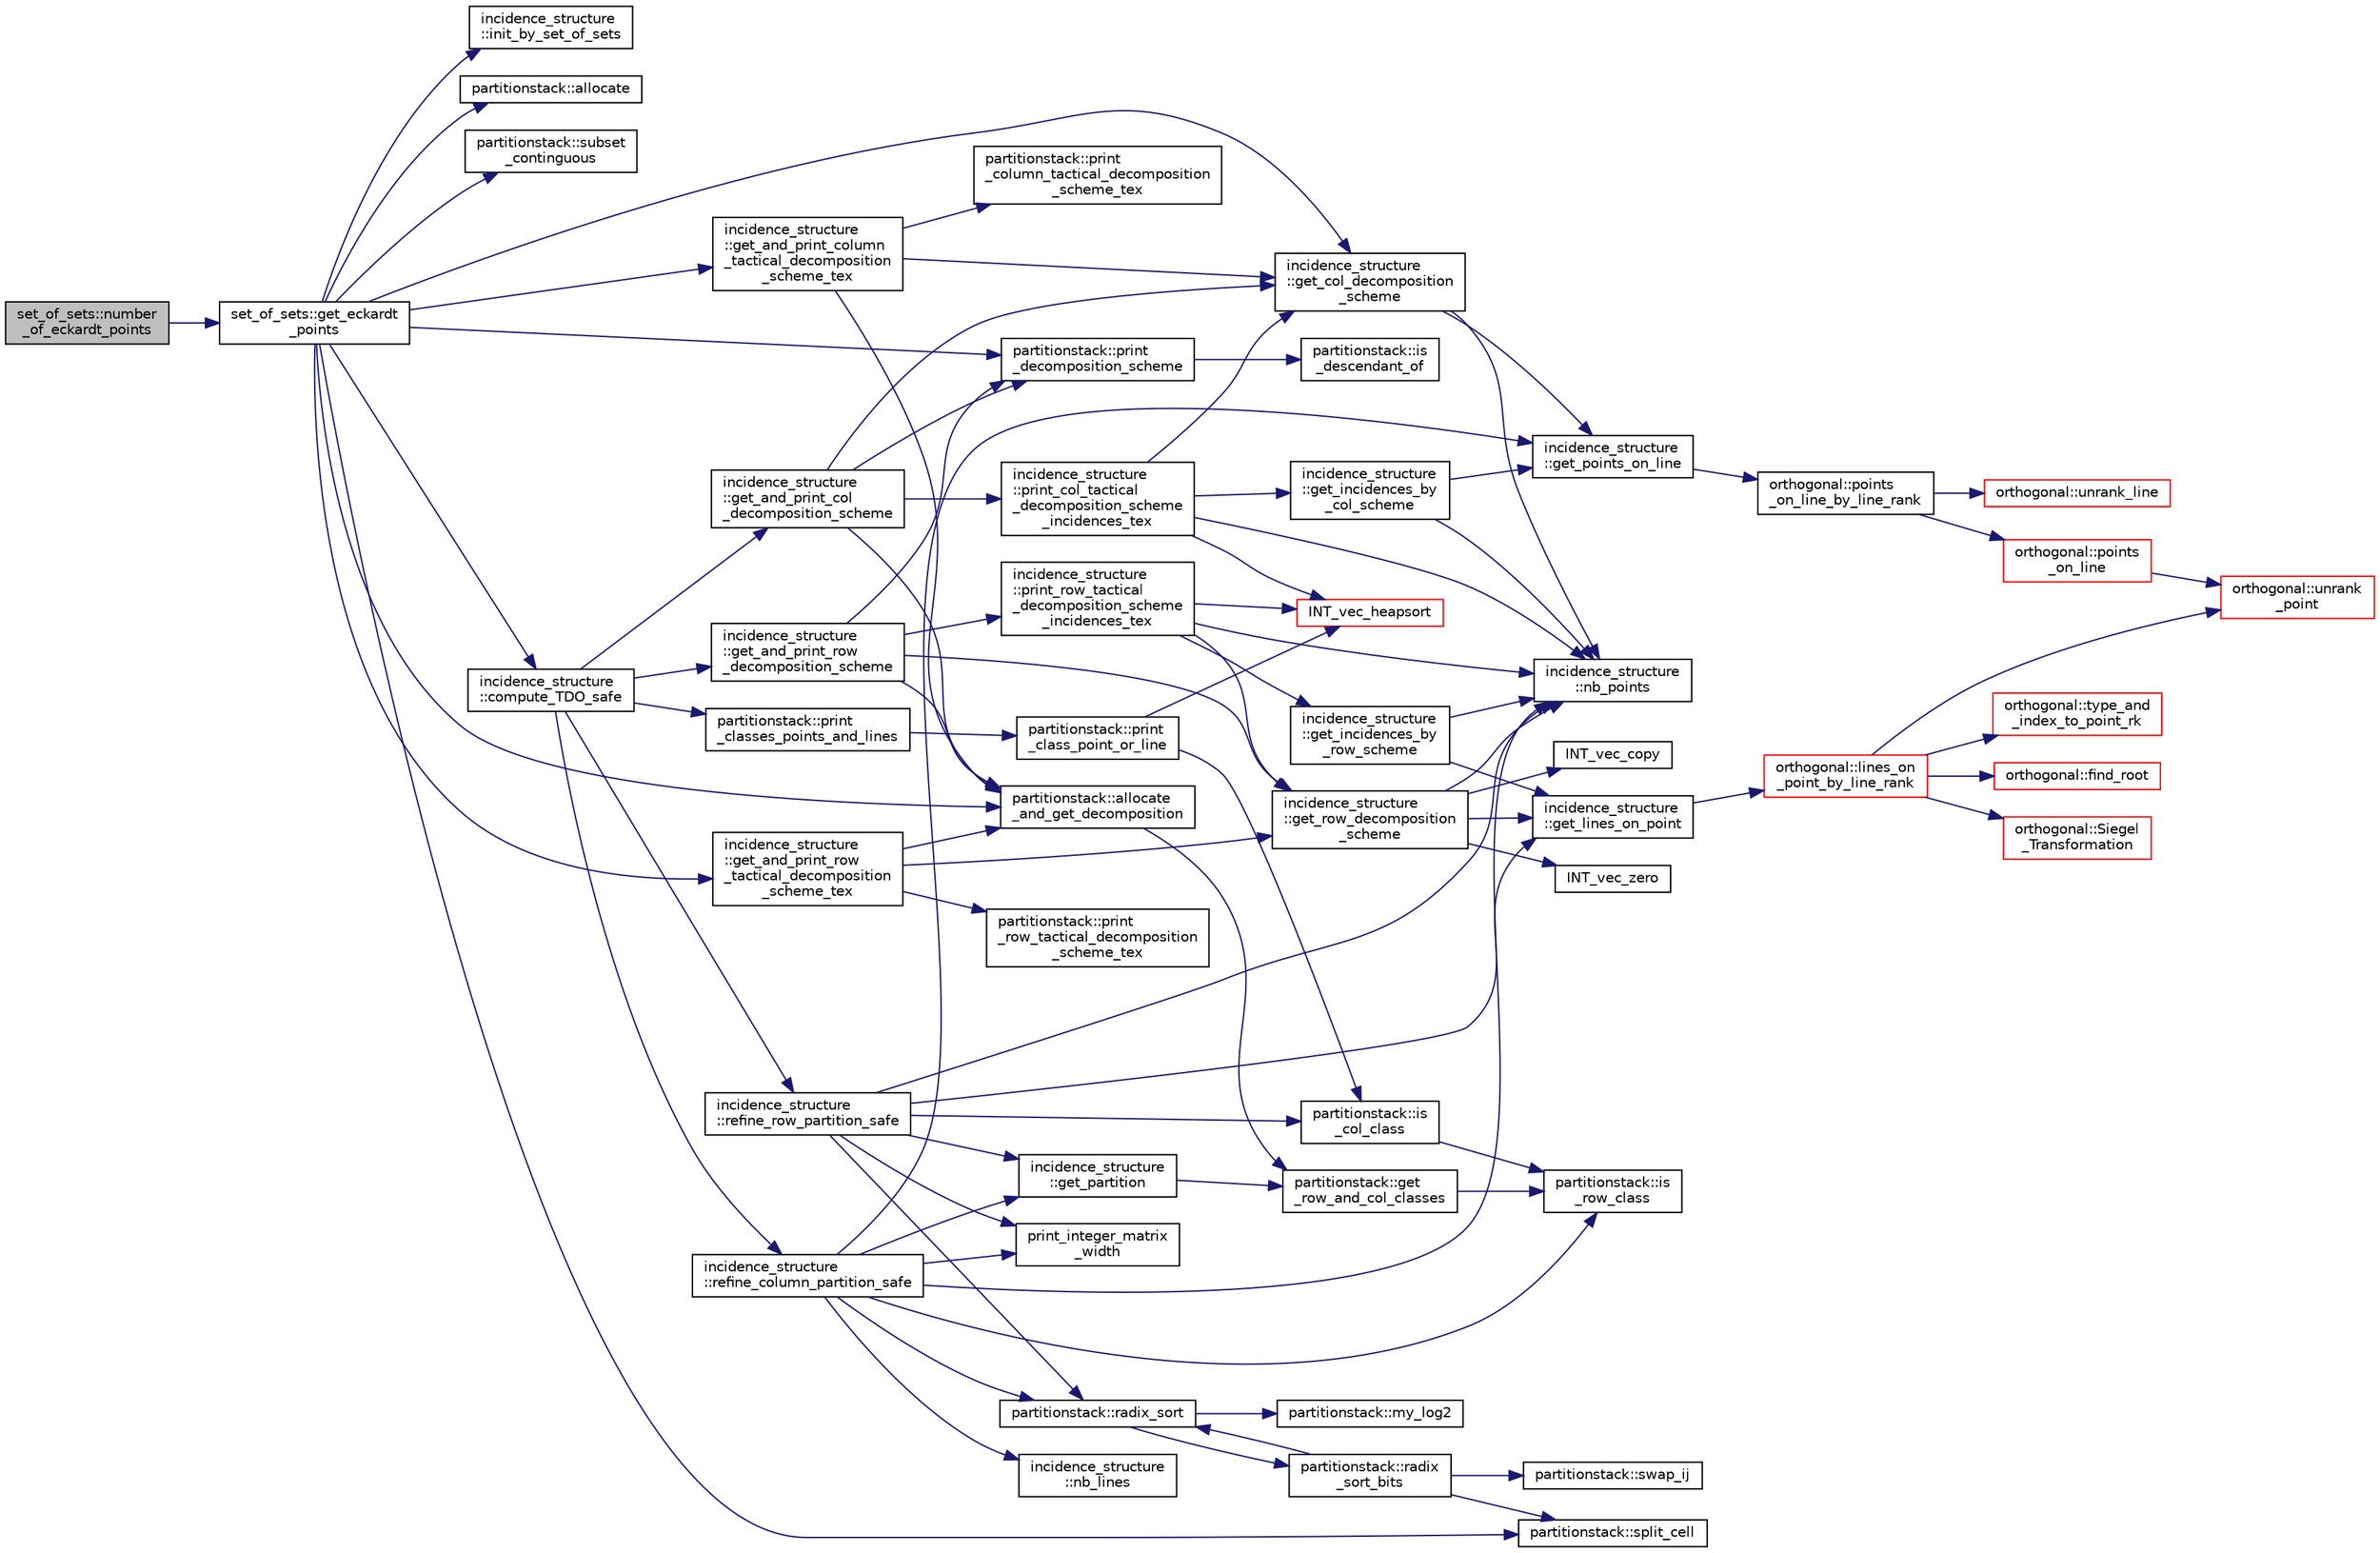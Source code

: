 digraph "set_of_sets::number_of_eckardt_points"
{
  edge [fontname="Helvetica",fontsize="10",labelfontname="Helvetica",labelfontsize="10"];
  node [fontname="Helvetica",fontsize="10",shape=record];
  rankdir="LR";
  Node588 [label="set_of_sets::number\l_of_eckardt_points",height=0.2,width=0.4,color="black", fillcolor="grey75", style="filled", fontcolor="black"];
  Node588 -> Node589 [color="midnightblue",fontsize="10",style="solid",fontname="Helvetica"];
  Node589 [label="set_of_sets::get_eckardt\l_points",height=0.2,width=0.4,color="black", fillcolor="white", style="filled",URL="$da/dd6/classset__of__sets.html#af6713e71ef5a1b7cc7892d78900166c4"];
  Node589 -> Node590 [color="midnightblue",fontsize="10",style="solid",fontname="Helvetica"];
  Node590 [label="incidence_structure\l::init_by_set_of_sets",height=0.2,width=0.4,color="black", fillcolor="white", style="filled",URL="$da/d8a/classincidence__structure.html#a2368467b546b6df7fa3d529dd7e8ec97"];
  Node589 -> Node591 [color="midnightblue",fontsize="10",style="solid",fontname="Helvetica"];
  Node591 [label="partitionstack::allocate",height=0.2,width=0.4,color="black", fillcolor="white", style="filled",URL="$d3/d87/classpartitionstack.html#a8ff49c4bd001383eb1f9f0d9bbb01c05"];
  Node589 -> Node592 [color="midnightblue",fontsize="10",style="solid",fontname="Helvetica"];
  Node592 [label="partitionstack::subset\l_continguous",height=0.2,width=0.4,color="black", fillcolor="white", style="filled",URL="$d3/d87/classpartitionstack.html#a9a58475ddfa123b384ff187b290fa37c"];
  Node589 -> Node593 [color="midnightblue",fontsize="10",style="solid",fontname="Helvetica"];
  Node593 [label="partitionstack::split_cell",height=0.2,width=0.4,color="black", fillcolor="white", style="filled",URL="$d3/d87/classpartitionstack.html#aafceac783d21309e491df61254f41244"];
  Node589 -> Node594 [color="midnightblue",fontsize="10",style="solid",fontname="Helvetica"];
  Node594 [label="incidence_structure\l::compute_TDO_safe",height=0.2,width=0.4,color="black", fillcolor="white", style="filled",URL="$da/d8a/classincidence__structure.html#ab1409e71c4b6855e49edfd3526644202"];
  Node594 -> Node595 [color="midnightblue",fontsize="10",style="solid",fontname="Helvetica"];
  Node595 [label="incidence_structure\l::refine_column_partition_safe",height=0.2,width=0.4,color="black", fillcolor="white", style="filled",URL="$da/d8a/classincidence__structure.html#a958f8ddce2d53753adb1df588bf0e721"];
  Node595 -> Node596 [color="midnightblue",fontsize="10",style="solid",fontname="Helvetica"];
  Node596 [label="incidence_structure\l::get_partition",height=0.2,width=0.4,color="black", fillcolor="white", style="filled",URL="$da/d8a/classincidence__structure.html#a15f287785f85f3c6098dae8ec80a0ccd"];
  Node596 -> Node597 [color="midnightblue",fontsize="10",style="solid",fontname="Helvetica"];
  Node597 [label="partitionstack::get\l_row_and_col_classes",height=0.2,width=0.4,color="black", fillcolor="white", style="filled",URL="$d3/d87/classpartitionstack.html#a127a6965905c3f08c50ee09a100cb465"];
  Node597 -> Node598 [color="midnightblue",fontsize="10",style="solid",fontname="Helvetica"];
  Node598 [label="partitionstack::is\l_row_class",height=0.2,width=0.4,color="black", fillcolor="white", style="filled",URL="$d3/d87/classpartitionstack.html#ad8497b40f1c327d3eb2fb2b993d88bb7"];
  Node595 -> Node599 [color="midnightblue",fontsize="10",style="solid",fontname="Helvetica"];
  Node599 [label="incidence_structure\l::nb_points",height=0.2,width=0.4,color="black", fillcolor="white", style="filled",URL="$da/d8a/classincidence__structure.html#aff5f6bfdc7470e73082ee6faacf0af64"];
  Node595 -> Node600 [color="midnightblue",fontsize="10",style="solid",fontname="Helvetica"];
  Node600 [label="incidence_structure\l::nb_lines",height=0.2,width=0.4,color="black", fillcolor="white", style="filled",URL="$da/d8a/classincidence__structure.html#a9ffac61340b2a03f31f1cc366d5a7b79"];
  Node595 -> Node601 [color="midnightblue",fontsize="10",style="solid",fontname="Helvetica"];
  Node601 [label="incidence_structure\l::get_points_on_line",height=0.2,width=0.4,color="black", fillcolor="white", style="filled",URL="$da/d8a/classincidence__structure.html#a1baf0d372125123bf55d27dacc720bda"];
  Node601 -> Node602 [color="midnightblue",fontsize="10",style="solid",fontname="Helvetica"];
  Node602 [label="orthogonal::points\l_on_line_by_line_rank",height=0.2,width=0.4,color="black", fillcolor="white", style="filled",URL="$d7/daa/classorthogonal.html#aec3f511b69d0a28340f93d6f904c5daa"];
  Node602 -> Node603 [color="midnightblue",fontsize="10",style="solid",fontname="Helvetica"];
  Node603 [label="orthogonal::unrank_line",height=0.2,width=0.4,color="red", fillcolor="white", style="filled",URL="$d7/daa/classorthogonal.html#a27fec576f6e11b80dd4503fa3cf7611e"];
  Node602 -> Node726 [color="midnightblue",fontsize="10",style="solid",fontname="Helvetica"];
  Node726 [label="orthogonal::points\l_on_line",height=0.2,width=0.4,color="red", fillcolor="white", style="filled",URL="$d7/daa/classorthogonal.html#afe1cc564902cc557d4d4d2ff85ee6839"];
  Node726 -> Node609 [color="midnightblue",fontsize="10",style="solid",fontname="Helvetica"];
  Node609 [label="orthogonal::unrank\l_point",height=0.2,width=0.4,color="red", fillcolor="white", style="filled",URL="$d7/daa/classorthogonal.html#ab655117100f7c66c19817b84ac5ac0a0"];
  Node595 -> Node706 [color="midnightblue",fontsize="10",style="solid",fontname="Helvetica"];
  Node706 [label="print_integer_matrix\l_width",height=0.2,width=0.4,color="black", fillcolor="white", style="filled",URL="$d5/db4/io__and__os_8h.html#aa78f3e73fc2179251bd15adbcc31573f"];
  Node595 -> Node598 [color="midnightblue",fontsize="10",style="solid",fontname="Helvetica"];
  Node595 -> Node728 [color="midnightblue",fontsize="10",style="solid",fontname="Helvetica"];
  Node728 [label="partitionstack::radix_sort",height=0.2,width=0.4,color="black", fillcolor="white", style="filled",URL="$d3/d87/classpartitionstack.html#a9ab564e8289467768e46fea7d6f8711e"];
  Node728 -> Node729 [color="midnightblue",fontsize="10",style="solid",fontname="Helvetica"];
  Node729 [label="partitionstack::my_log2",height=0.2,width=0.4,color="black", fillcolor="white", style="filled",URL="$d3/d87/classpartitionstack.html#a9dbf8975a2c5a2701e8c8b94d6ee7d5e"];
  Node728 -> Node730 [color="midnightblue",fontsize="10",style="solid",fontname="Helvetica"];
  Node730 [label="partitionstack::radix\l_sort_bits",height=0.2,width=0.4,color="black", fillcolor="white", style="filled",URL="$d3/d87/classpartitionstack.html#a378eaab913db223d678a086f372ad81d"];
  Node730 -> Node728 [color="midnightblue",fontsize="10",style="solid",fontname="Helvetica"];
  Node730 -> Node731 [color="midnightblue",fontsize="10",style="solid",fontname="Helvetica"];
  Node731 [label="partitionstack::swap_ij",height=0.2,width=0.4,color="black", fillcolor="white", style="filled",URL="$d3/d87/classpartitionstack.html#a9b1d34fca91b9736a27af68df0723d6f"];
  Node730 -> Node593 [color="midnightblue",fontsize="10",style="solid",fontname="Helvetica"];
  Node594 -> Node732 [color="midnightblue",fontsize="10",style="solid",fontname="Helvetica"];
  Node732 [label="incidence_structure\l::refine_row_partition_safe",height=0.2,width=0.4,color="black", fillcolor="white", style="filled",URL="$da/d8a/classincidence__structure.html#ae84b2dc0f1a0cd1f9acfadcae21e3745"];
  Node732 -> Node596 [color="midnightblue",fontsize="10",style="solid",fontname="Helvetica"];
  Node732 -> Node599 [color="midnightblue",fontsize="10",style="solid",fontname="Helvetica"];
  Node732 -> Node733 [color="midnightblue",fontsize="10",style="solid",fontname="Helvetica"];
  Node733 [label="incidence_structure\l::get_lines_on_point",height=0.2,width=0.4,color="black", fillcolor="white", style="filled",URL="$da/d8a/classincidence__structure.html#a09148fd9478525b4a65c8e44833d1861"];
  Node733 -> Node734 [color="midnightblue",fontsize="10",style="solid",fontname="Helvetica"];
  Node734 [label="orthogonal::lines_on\l_point_by_line_rank",height=0.2,width=0.4,color="red", fillcolor="white", style="filled",URL="$d7/daa/classorthogonal.html#adc21874b6da3cd3585c704994fb538aa"];
  Node734 -> Node606 [color="midnightblue",fontsize="10",style="solid",fontname="Helvetica"];
  Node606 [label="orthogonal::type_and\l_index_to_point_rk",height=0.2,width=0.4,color="red", fillcolor="white", style="filled",URL="$d7/daa/classorthogonal.html#a319ef460cdfe3247d336c3fb482901eb"];
  Node734 -> Node609 [color="midnightblue",fontsize="10",style="solid",fontname="Helvetica"];
  Node734 -> Node735 [color="midnightblue",fontsize="10",style="solid",fontname="Helvetica"];
  Node735 [label="orthogonal::find_root",height=0.2,width=0.4,color="red", fillcolor="white", style="filled",URL="$d7/daa/classorthogonal.html#a7cad6e763a1f49ab5e372a26f5cdf247"];
  Node734 -> Node690 [color="midnightblue",fontsize="10",style="solid",fontname="Helvetica"];
  Node690 [label="orthogonal::Siegel\l_Transformation",height=0.2,width=0.4,color="red", fillcolor="white", style="filled",URL="$d7/daa/classorthogonal.html#a27258e68c99323ac8de66fedbe565a3d"];
  Node732 -> Node706 [color="midnightblue",fontsize="10",style="solid",fontname="Helvetica"];
  Node732 -> Node812 [color="midnightblue",fontsize="10",style="solid",fontname="Helvetica"];
  Node812 [label="partitionstack::is\l_col_class",height=0.2,width=0.4,color="black", fillcolor="white", style="filled",URL="$d3/d87/classpartitionstack.html#a9dbd980faea7ce40bebd3cf4b843bc63"];
  Node812 -> Node598 [color="midnightblue",fontsize="10",style="solid",fontname="Helvetica"];
  Node732 -> Node728 [color="midnightblue",fontsize="10",style="solid",fontname="Helvetica"];
  Node594 -> Node813 [color="midnightblue",fontsize="10",style="solid",fontname="Helvetica"];
  Node813 [label="incidence_structure\l::get_and_print_col\l_decomposition_scheme",height=0.2,width=0.4,color="black", fillcolor="white", style="filled",URL="$da/d8a/classincidence__structure.html#a0c51e7224f51f1434025ff6d8a10522c"];
  Node813 -> Node814 [color="midnightblue",fontsize="10",style="solid",fontname="Helvetica"];
  Node814 [label="partitionstack::allocate\l_and_get_decomposition",height=0.2,width=0.4,color="black", fillcolor="white", style="filled",URL="$d3/d87/classpartitionstack.html#a3cd13923b18c41d37259ed943f331208"];
  Node814 -> Node597 [color="midnightblue",fontsize="10",style="solid",fontname="Helvetica"];
  Node813 -> Node815 [color="midnightblue",fontsize="10",style="solid",fontname="Helvetica"];
  Node815 [label="incidence_structure\l::get_col_decomposition\l_scheme",height=0.2,width=0.4,color="black", fillcolor="white", style="filled",URL="$da/d8a/classincidence__structure.html#a576b9add81a037a3d8f566ce28541673"];
  Node815 -> Node599 [color="midnightblue",fontsize="10",style="solid",fontname="Helvetica"];
  Node815 -> Node601 [color="midnightblue",fontsize="10",style="solid",fontname="Helvetica"];
  Node813 -> Node816 [color="midnightblue",fontsize="10",style="solid",fontname="Helvetica"];
  Node816 [label="partitionstack::print\l_decomposition_scheme",height=0.2,width=0.4,color="black", fillcolor="white", style="filled",URL="$d3/d87/classpartitionstack.html#a988c07dc47753333f43dfc393f86f3f7"];
  Node816 -> Node817 [color="midnightblue",fontsize="10",style="solid",fontname="Helvetica"];
  Node817 [label="partitionstack::is\l_descendant_of",height=0.2,width=0.4,color="black", fillcolor="white", style="filled",URL="$d3/d87/classpartitionstack.html#ad5185008e6077511fc180402530e0cc7"];
  Node813 -> Node818 [color="midnightblue",fontsize="10",style="solid",fontname="Helvetica"];
  Node818 [label="incidence_structure\l::print_col_tactical\l_decomposition_scheme\l_incidences_tex",height=0.2,width=0.4,color="black", fillcolor="white", style="filled",URL="$da/d8a/classincidence__structure.html#a56e24435baf9162d6c00080972b49b2c"];
  Node818 -> Node815 [color="midnightblue",fontsize="10",style="solid",fontname="Helvetica"];
  Node818 -> Node819 [color="midnightblue",fontsize="10",style="solid",fontname="Helvetica"];
  Node819 [label="incidence_structure\l::get_incidences_by\l_col_scheme",height=0.2,width=0.4,color="black", fillcolor="white", style="filled",URL="$da/d8a/classincidence__structure.html#adacdd5e58318775f9d3049cbdf47c9ad"];
  Node819 -> Node599 [color="midnightblue",fontsize="10",style="solid",fontname="Helvetica"];
  Node819 -> Node601 [color="midnightblue",fontsize="10",style="solid",fontname="Helvetica"];
  Node818 -> Node599 [color="midnightblue",fontsize="10",style="solid",fontname="Helvetica"];
  Node818 -> Node820 [color="midnightblue",fontsize="10",style="solid",fontname="Helvetica"];
  Node820 [label="INT_vec_heapsort",height=0.2,width=0.4,color="red", fillcolor="white", style="filled",URL="$d5/de2/foundations_2data__structures_2data__structures_8h.html#a3590ad9987f801fbfc94634300182f39"];
  Node594 -> Node824 [color="midnightblue",fontsize="10",style="solid",fontname="Helvetica"];
  Node824 [label="partitionstack::print\l_classes_points_and_lines",height=0.2,width=0.4,color="black", fillcolor="white", style="filled",URL="$d3/d87/classpartitionstack.html#aaed3f1a7bffbbdaf5fa9d20ef86b87b1"];
  Node824 -> Node825 [color="midnightblue",fontsize="10",style="solid",fontname="Helvetica"];
  Node825 [label="partitionstack::print\l_class_point_or_line",height=0.2,width=0.4,color="black", fillcolor="white", style="filled",URL="$d3/d87/classpartitionstack.html#adea8d0eebaf0b53a74f2fcdf1e63e31d"];
  Node825 -> Node812 [color="midnightblue",fontsize="10",style="solid",fontname="Helvetica"];
  Node825 -> Node820 [color="midnightblue",fontsize="10",style="solid",fontname="Helvetica"];
  Node594 -> Node826 [color="midnightblue",fontsize="10",style="solid",fontname="Helvetica"];
  Node826 [label="incidence_structure\l::get_and_print_row\l_decomposition_scheme",height=0.2,width=0.4,color="black", fillcolor="white", style="filled",URL="$da/d8a/classincidence__structure.html#a4a1e589bb5c47fb2d98fdb561b669dcf"];
  Node826 -> Node814 [color="midnightblue",fontsize="10",style="solid",fontname="Helvetica"];
  Node826 -> Node827 [color="midnightblue",fontsize="10",style="solid",fontname="Helvetica"];
  Node827 [label="incidence_structure\l::get_row_decomposition\l_scheme",height=0.2,width=0.4,color="black", fillcolor="white", style="filled",URL="$da/d8a/classincidence__structure.html#aa0ad04253ba8e75bb15900ee8b01c9aa"];
  Node827 -> Node828 [color="midnightblue",fontsize="10",style="solid",fontname="Helvetica"];
  Node828 [label="INT_vec_zero",height=0.2,width=0.4,color="black", fillcolor="white", style="filled",URL="$df/dbf/sajeeb_8_c.html#aa8c9c7977203577026080f546fe4980f"];
  Node827 -> Node733 [color="midnightblue",fontsize="10",style="solid",fontname="Helvetica"];
  Node827 -> Node599 [color="midnightblue",fontsize="10",style="solid",fontname="Helvetica"];
  Node827 -> Node700 [color="midnightblue",fontsize="10",style="solid",fontname="Helvetica"];
  Node700 [label="INT_vec_copy",height=0.2,width=0.4,color="black", fillcolor="white", style="filled",URL="$df/dbf/sajeeb_8_c.html#ac2d875e27e009af6ec04d17254d11075"];
  Node826 -> Node816 [color="midnightblue",fontsize="10",style="solid",fontname="Helvetica"];
  Node826 -> Node829 [color="midnightblue",fontsize="10",style="solid",fontname="Helvetica"];
  Node829 [label="incidence_structure\l::print_row_tactical\l_decomposition_scheme\l_incidences_tex",height=0.2,width=0.4,color="black", fillcolor="white", style="filled",URL="$da/d8a/classincidence__structure.html#a23279d5c98b702de05171c245d5375fa"];
  Node829 -> Node827 [color="midnightblue",fontsize="10",style="solid",fontname="Helvetica"];
  Node829 -> Node830 [color="midnightblue",fontsize="10",style="solid",fontname="Helvetica"];
  Node830 [label="incidence_structure\l::get_incidences_by\l_row_scheme",height=0.2,width=0.4,color="black", fillcolor="white", style="filled",URL="$da/d8a/classincidence__structure.html#addab249e03244133841bd793389c792c"];
  Node830 -> Node733 [color="midnightblue",fontsize="10",style="solid",fontname="Helvetica"];
  Node830 -> Node599 [color="midnightblue",fontsize="10",style="solid",fontname="Helvetica"];
  Node829 -> Node599 [color="midnightblue",fontsize="10",style="solid",fontname="Helvetica"];
  Node829 -> Node820 [color="midnightblue",fontsize="10",style="solid",fontname="Helvetica"];
  Node589 -> Node831 [color="midnightblue",fontsize="10",style="solid",fontname="Helvetica"];
  Node831 [label="incidence_structure\l::get_and_print_row\l_tactical_decomposition\l_scheme_tex",height=0.2,width=0.4,color="black", fillcolor="white", style="filled",URL="$da/d8a/classincidence__structure.html#a93bcc4c9c4ebb9635a60b2c5df9c43b0"];
  Node831 -> Node814 [color="midnightblue",fontsize="10",style="solid",fontname="Helvetica"];
  Node831 -> Node827 [color="midnightblue",fontsize="10",style="solid",fontname="Helvetica"];
  Node831 -> Node832 [color="midnightblue",fontsize="10",style="solid",fontname="Helvetica"];
  Node832 [label="partitionstack::print\l_row_tactical_decomposition\l_scheme_tex",height=0.2,width=0.4,color="black", fillcolor="white", style="filled",URL="$d3/d87/classpartitionstack.html#ae4b0ff95426d127e85b655652676c1e2"];
  Node589 -> Node833 [color="midnightblue",fontsize="10",style="solid",fontname="Helvetica"];
  Node833 [label="incidence_structure\l::get_and_print_column\l_tactical_decomposition\l_scheme_tex",height=0.2,width=0.4,color="black", fillcolor="white", style="filled",URL="$da/d8a/classincidence__structure.html#a579c0686f4e480a4239e7a00c80f665f"];
  Node833 -> Node814 [color="midnightblue",fontsize="10",style="solid",fontname="Helvetica"];
  Node833 -> Node815 [color="midnightblue",fontsize="10",style="solid",fontname="Helvetica"];
  Node833 -> Node834 [color="midnightblue",fontsize="10",style="solid",fontname="Helvetica"];
  Node834 [label="partitionstack::print\l_column_tactical_decomposition\l_scheme_tex",height=0.2,width=0.4,color="black", fillcolor="white", style="filled",URL="$d3/d87/classpartitionstack.html#a5cb8f884f73f98a7a340ebc9846a48e9"];
  Node589 -> Node814 [color="midnightblue",fontsize="10",style="solid",fontname="Helvetica"];
  Node589 -> Node815 [color="midnightblue",fontsize="10",style="solid",fontname="Helvetica"];
  Node589 -> Node816 [color="midnightblue",fontsize="10",style="solid",fontname="Helvetica"];
}
